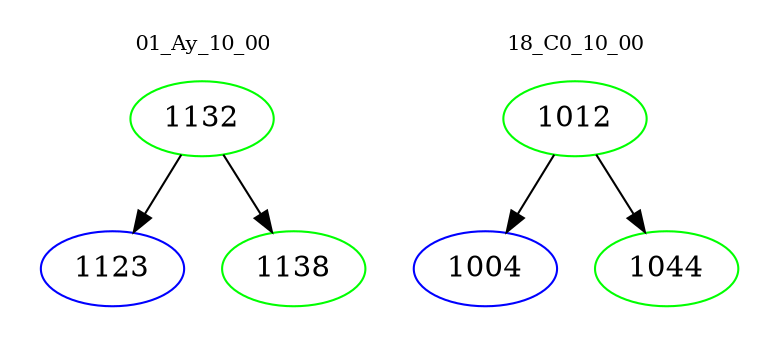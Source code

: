 digraph{
subgraph cluster_0 {
color = white
label = "01_Ay_10_00";
fontsize=10;
T0_1132 [label="1132", color="green"]
T0_1132 -> T0_1123 [color="black"]
T0_1123 [label="1123", color="blue"]
T0_1132 -> T0_1138 [color="black"]
T0_1138 [label="1138", color="green"]
}
subgraph cluster_1 {
color = white
label = "18_C0_10_00";
fontsize=10;
T1_1012 [label="1012", color="green"]
T1_1012 -> T1_1004 [color="black"]
T1_1004 [label="1004", color="blue"]
T1_1012 -> T1_1044 [color="black"]
T1_1044 [label="1044", color="green"]
}
}
